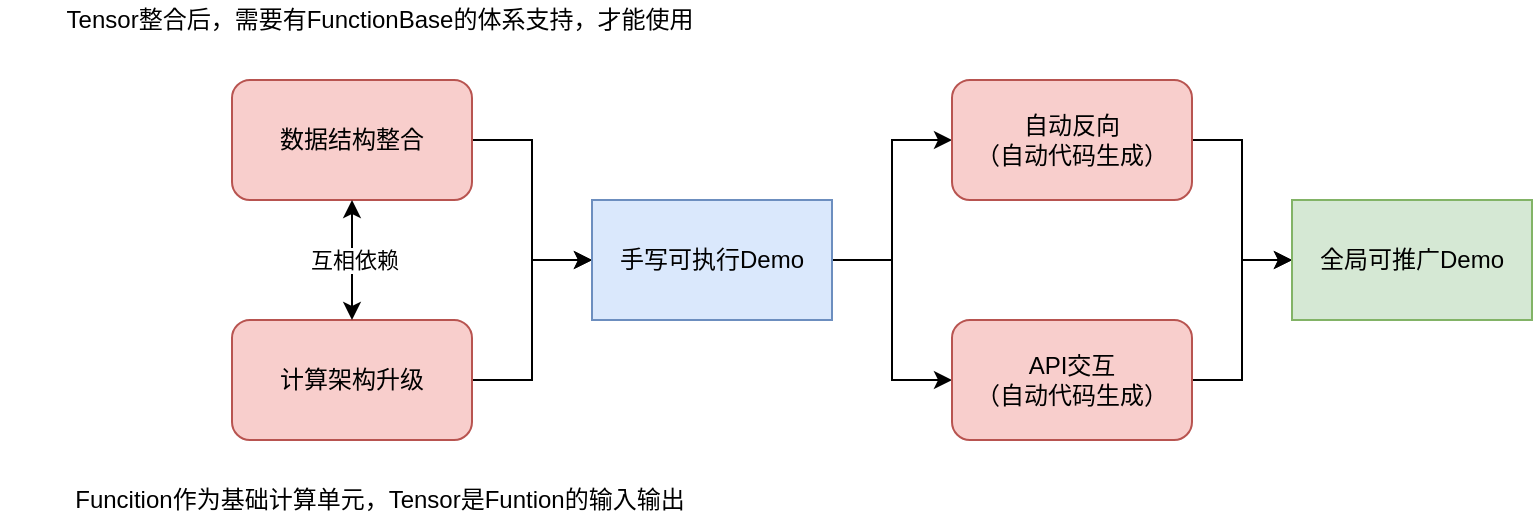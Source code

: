 <mxfile version="14.6.6" type="github">
  <diagram id="jq5yFPuxoPh_Z4kW5QYQ" name="Page-1">
    <mxGraphModel dx="946" dy="613" grid="1" gridSize="10" guides="1" tooltips="1" connect="1" arrows="1" fold="1" page="1" pageScale="1" pageWidth="827" pageHeight="1169" math="0" shadow="0">
      <root>
        <mxCell id="0" />
        <mxCell id="1" parent="0" />
        <mxCell id="FCAmN73nzQrLmGXYLq5s-6" style="edgeStyle=orthogonalEdgeStyle;rounded=0;orthogonalLoop=1;jettySize=auto;html=1;exitX=1;exitY=0.5;exitDx=0;exitDy=0;entryX=0;entryY=0.5;entryDx=0;entryDy=0;" edge="1" parent="1" source="FCAmN73nzQrLmGXYLq5s-1" target="FCAmN73nzQrLmGXYLq5s-5">
          <mxGeometry relative="1" as="geometry" />
        </mxCell>
        <mxCell id="FCAmN73nzQrLmGXYLq5s-1" value="数据结构整合" style="rounded=1;whiteSpace=wrap;html=1;fillColor=#f8cecc;strokeColor=#b85450;" vertex="1" parent="1">
          <mxGeometry x="136" y="230" width="120" height="60" as="geometry" />
        </mxCell>
        <mxCell id="FCAmN73nzQrLmGXYLq5s-7" style="edgeStyle=orthogonalEdgeStyle;rounded=0;orthogonalLoop=1;jettySize=auto;html=1;exitX=1;exitY=0.5;exitDx=0;exitDy=0;" edge="1" parent="1" source="FCAmN73nzQrLmGXYLq5s-2" target="FCAmN73nzQrLmGXYLq5s-5">
          <mxGeometry relative="1" as="geometry" />
        </mxCell>
        <mxCell id="FCAmN73nzQrLmGXYLq5s-2" value="计算架构升级" style="rounded=1;whiteSpace=wrap;html=1;fillColor=#f8cecc;strokeColor=#b85450;" vertex="1" parent="1">
          <mxGeometry x="136" y="350" width="120" height="60" as="geometry" />
        </mxCell>
        <mxCell id="FCAmN73nzQrLmGXYLq5s-3" value="" style="endArrow=classic;startArrow=classic;html=1;entryX=0.5;entryY=1;entryDx=0;entryDy=0;exitX=0.5;exitY=0;exitDx=0;exitDy=0;" edge="1" parent="1" source="FCAmN73nzQrLmGXYLq5s-2" target="FCAmN73nzQrLmGXYLq5s-1">
          <mxGeometry width="50" height="50" relative="1" as="geometry">
            <mxPoint x="176" y="340" as="sourcePoint" />
            <mxPoint x="226" y="290" as="targetPoint" />
          </mxGeometry>
        </mxCell>
        <mxCell id="FCAmN73nzQrLmGXYLq5s-4" value="互相依赖" style="edgeLabel;html=1;align=center;verticalAlign=middle;resizable=0;points=[];" vertex="1" connectable="0" parent="FCAmN73nzQrLmGXYLq5s-3">
          <mxGeometry x="-0.1" y="-1" relative="1" as="geometry">
            <mxPoint y="-3" as="offset" />
          </mxGeometry>
        </mxCell>
        <mxCell id="FCAmN73nzQrLmGXYLq5s-13" style="edgeStyle=orthogonalEdgeStyle;rounded=0;orthogonalLoop=1;jettySize=auto;html=1;exitX=1;exitY=0.5;exitDx=0;exitDy=0;" edge="1" parent="1" source="FCAmN73nzQrLmGXYLq5s-5" target="FCAmN73nzQrLmGXYLq5s-11">
          <mxGeometry relative="1" as="geometry" />
        </mxCell>
        <mxCell id="FCAmN73nzQrLmGXYLq5s-14" style="edgeStyle=orthogonalEdgeStyle;rounded=0;orthogonalLoop=1;jettySize=auto;html=1;exitX=1;exitY=0.5;exitDx=0;exitDy=0;entryX=0;entryY=0.5;entryDx=0;entryDy=0;" edge="1" parent="1" source="FCAmN73nzQrLmGXYLq5s-5" target="FCAmN73nzQrLmGXYLq5s-12">
          <mxGeometry relative="1" as="geometry" />
        </mxCell>
        <mxCell id="FCAmN73nzQrLmGXYLq5s-5" value="手写可执行Demo" style="rounded=0;whiteSpace=wrap;html=1;fillColor=#dae8fc;strokeColor=#6c8ebf;" vertex="1" parent="1">
          <mxGeometry x="316" y="290" width="120" height="60" as="geometry" />
        </mxCell>
        <mxCell id="FCAmN73nzQrLmGXYLq5s-8" value="Tensor整合后，需要有FunctionBase的体系支持，才能使用" style="text;html=1;strokeColor=none;fillColor=none;align=center;verticalAlign=middle;whiteSpace=wrap;rounded=0;" vertex="1" parent="1">
          <mxGeometry x="20" y="190" width="380" height="20" as="geometry" />
        </mxCell>
        <mxCell id="FCAmN73nzQrLmGXYLq5s-9" value="Funcition作为基础计算单元，Tensor是Funtion的输入输出" style="text;html=1;strokeColor=none;fillColor=none;align=center;verticalAlign=middle;whiteSpace=wrap;rounded=0;" vertex="1" parent="1">
          <mxGeometry x="20" y="430" width="380" height="20" as="geometry" />
        </mxCell>
        <mxCell id="FCAmN73nzQrLmGXYLq5s-16" style="edgeStyle=orthogonalEdgeStyle;rounded=0;orthogonalLoop=1;jettySize=auto;html=1;exitX=1;exitY=0.5;exitDx=0;exitDy=0;entryX=0;entryY=0.5;entryDx=0;entryDy=0;" edge="1" parent="1" source="FCAmN73nzQrLmGXYLq5s-11" target="FCAmN73nzQrLmGXYLq5s-15">
          <mxGeometry relative="1" as="geometry" />
        </mxCell>
        <mxCell id="FCAmN73nzQrLmGXYLq5s-11" value="自动反向&lt;br&gt;（自动代码生成）" style="rounded=1;whiteSpace=wrap;html=1;fillColor=#f8cecc;strokeColor=#b85450;" vertex="1" parent="1">
          <mxGeometry x="496" y="230" width="120" height="60" as="geometry" />
        </mxCell>
        <mxCell id="FCAmN73nzQrLmGXYLq5s-17" style="edgeStyle=orthogonalEdgeStyle;rounded=0;orthogonalLoop=1;jettySize=auto;html=1;exitX=1;exitY=0.5;exitDx=0;exitDy=0;entryX=0;entryY=0.5;entryDx=0;entryDy=0;" edge="1" parent="1" source="FCAmN73nzQrLmGXYLq5s-12" target="FCAmN73nzQrLmGXYLq5s-15">
          <mxGeometry relative="1" as="geometry" />
        </mxCell>
        <mxCell id="FCAmN73nzQrLmGXYLq5s-12" value="API交互&lt;br&gt;（自动代码生成）" style="rounded=1;whiteSpace=wrap;html=1;fillColor=#f8cecc;strokeColor=#b85450;" vertex="1" parent="1">
          <mxGeometry x="496" y="350" width="120" height="60" as="geometry" />
        </mxCell>
        <mxCell id="FCAmN73nzQrLmGXYLq5s-15" value="全局可推广Demo" style="rounded=0;whiteSpace=wrap;html=1;fillColor=#d5e8d4;strokeColor=#82b366;" vertex="1" parent="1">
          <mxGeometry x="666" y="290" width="120" height="60" as="geometry" />
        </mxCell>
      </root>
    </mxGraphModel>
  </diagram>
</mxfile>
